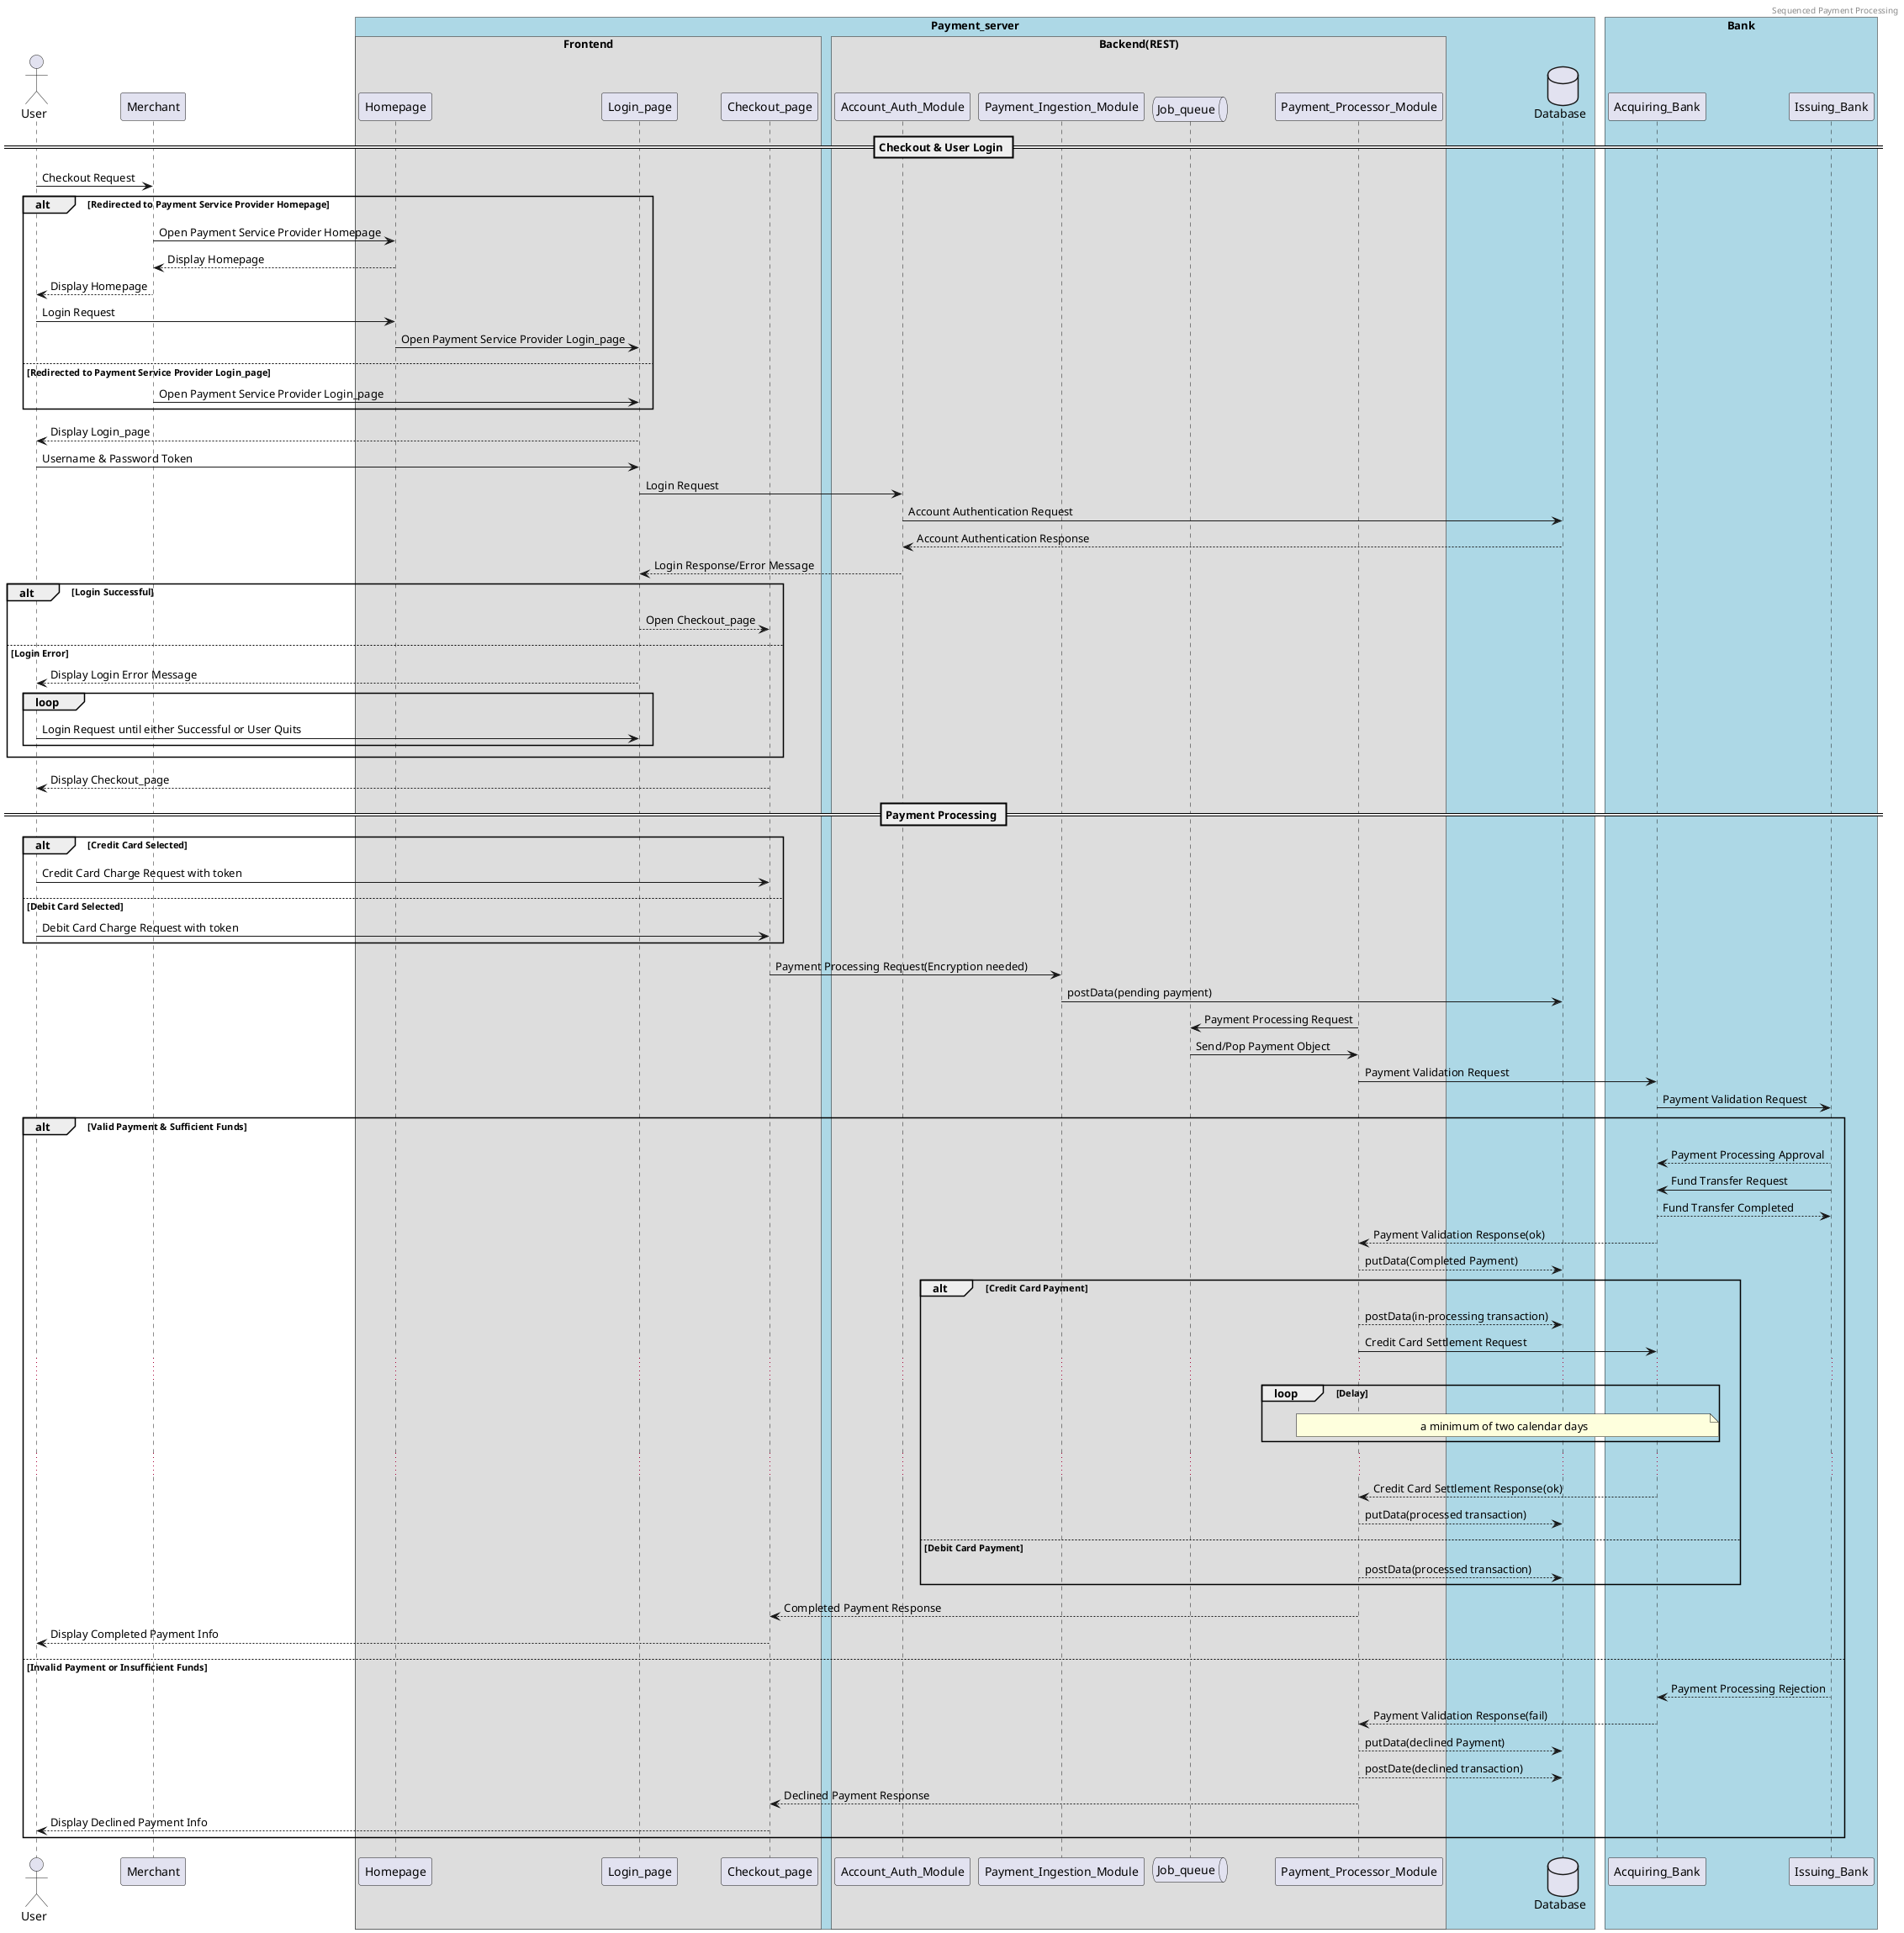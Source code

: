 @startuml Sequenced Payment Processing
Header Sequenced Payment Processing
actor  User
participant Merchant
'participant Payment_server

!pragma teoz true
box "Payment_server" #LightBlue
box "Frontend" 
participant Homepage
participant Login_page
participant Checkout_page
end box

box "Backend(REST)"
participant Account_Auth_Module as aam
participant Payment_Ingestion_Module as pim
queue Job_queue
participant Payment_Processor_Module as ppm
end box

database Database
end box

box "Bank" #LightBlue
participant Acquiring_Bank
participant Issuing_Bank
end box

== Checkout & User Login ==
User -> Merchant: Checkout Request

alt Redirected to Payment Service Provider Homepage
    
    Merchant -> Homepage: Open Payment Service Provider Homepage
    Homepage --> Merchant: Display Homepage
    Merchant --> User: Display Homepage
    User -> Homepage: Login Request
    Homepage -> Login_page: Open Payment Service Provider Login_page

else Redirected to Payment Service Provider Login_page

    Merchant -> Login_page: Open Payment Service Provider Login_page

end

Login_page --> User: Display Login_page
User -> Login_page: Username & Password Token
Login_page -> aam: Login Request
aam -> Database: Account Authentication Request
Database --> aam: Account Authentication Response
aam --> Login_page: Login Response/Error Message
alt Login Successful

    Login_page --> Checkout_page: Open Checkout_page

else Login Error

    Login_page --> User: Display Login Error Message
      loop
        User -> Login_page: Login Request until either Successful or User Quits
      end
end

Checkout_page --> User: Display Checkout_page

== Payment Processing ==
alt Credit Card Selected
    
    User -> Checkout_page: Credit Card Charge Request with token

else Debit Card Selected

    User -> Checkout_page: Debit Card Charge Request with token
end

Checkout_page -> pim: Payment Processing Request(Encryption needed)
'pim -> Job_queue: Send Payment Object with Encrypted Token
pim -> Database: postData(pending payment)

ppm -> Job_queue: Payment Processing Request
Job_queue -> ppm: Send/Pop Payment Object
'ppm -> Session_Management: Create Payment Processing Session with Encrypted Token
ppm -> Acquiring_Bank: Payment Validation Request
Acquiring_Bank -> Issuing_Bank: Payment Validation Request

alt Valid Payment & Sufficient Funds
    
    Issuing_Bank --> Acquiring_Bank: Payment Processing Approval
    Issuing_Bank -> Acquiring_Bank: Fund Transfer Request
    Acquiring_Bank --> Issuing_Bank: Fund Transfer Completed
    Acquiring_Bank --> ppm: Payment Validation Response(ok)
    ppm --> Database: putData(Completed Payment)
    
    alt Credit Card Payment
      
      ppm --> Database: postData(in-processing transaction)
      ppm -> Acquiring_Bank: Credit Card Settlement Request
      ...
      loop Delay
        note over ppm, Acquiring_Bank
        a minimum of two calendar days
        end note
      end
      ...
      Acquiring_Bank --> ppm: Credit Card Settlement Response(ok)
      ppm --> Database: putData(processed transaction)
      
    else Debit Card Payment
      
      ppm --> Database: postData(processed transaction)
      
    end
    
    ppm --> Checkout_page: Completed Payment Response
    Checkout_page --> User: Display Completed Payment Info
    
else Invalid Payment or Insufficient Funds

    Issuing_Bank --> Acquiring_Bank: Payment Processing Rejection
    Acquiring_Bank --> ppm: Payment Validation Response(fail)
    ppm --> Database: putData(declined Payment)
    ppm --> Database: postDate(declined transaction)
    
    ppm --> Checkout_page: Declined Payment Response
    Checkout_page --> User: Display Declined Payment Info
end

@enduml